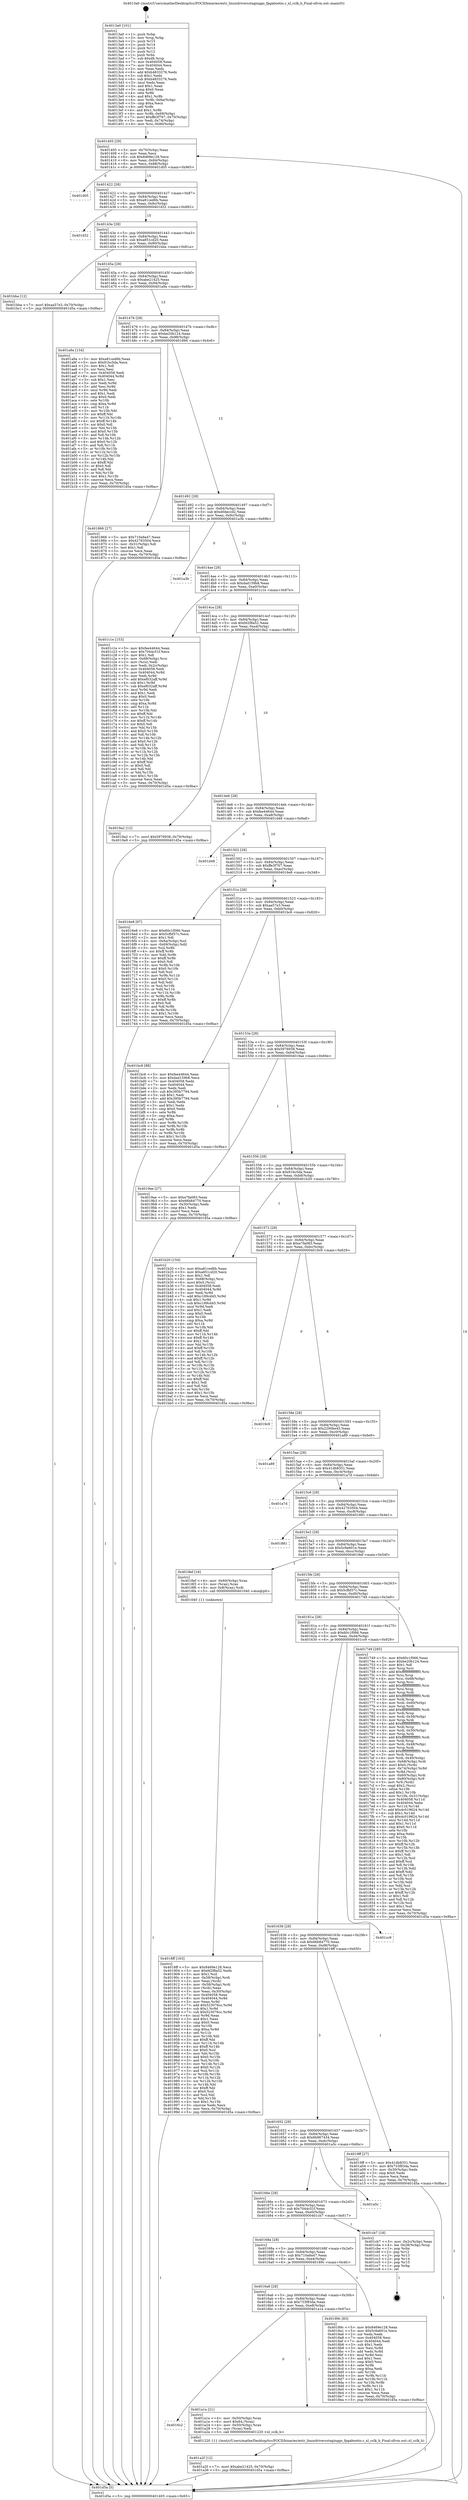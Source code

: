 digraph "0x4013a0" {
  label = "0x4013a0 (/mnt/c/Users/mathe/Desktop/tcc/POCII/binaries/extr_linuxdriversstaginggs_fpgabootio.c_xl_cclk_b_Final-ollvm.out::main(0))"
  labelloc = "t"
  node[shape=record]

  Entry [label="",width=0.3,height=0.3,shape=circle,fillcolor=black,style=filled]
  "0x401405" [label="{
     0x401405 [29]\l
     | [instrs]\l
     &nbsp;&nbsp;0x401405 \<+3\>: mov -0x70(%rbp),%eax\l
     &nbsp;&nbsp;0x401408 \<+2\>: mov %eax,%ecx\l
     &nbsp;&nbsp;0x40140a \<+6\>: sub $0x8469e128,%ecx\l
     &nbsp;&nbsp;0x401410 \<+6\>: mov %eax,-0x84(%rbp)\l
     &nbsp;&nbsp;0x401416 \<+6\>: mov %ecx,-0x88(%rbp)\l
     &nbsp;&nbsp;0x40141c \<+6\>: je 0000000000401d05 \<main+0x965\>\l
  }"]
  "0x401d05" [label="{
     0x401d05\l
  }", style=dashed]
  "0x401422" [label="{
     0x401422 [28]\l
     | [instrs]\l
     &nbsp;&nbsp;0x401422 \<+5\>: jmp 0000000000401427 \<main+0x87\>\l
     &nbsp;&nbsp;0x401427 \<+6\>: mov -0x84(%rbp),%eax\l
     &nbsp;&nbsp;0x40142d \<+5\>: sub $0xa81ced6b,%eax\l
     &nbsp;&nbsp;0x401432 \<+6\>: mov %eax,-0x8c(%rbp)\l
     &nbsp;&nbsp;0x401438 \<+6\>: je 0000000000401d32 \<main+0x992\>\l
  }"]
  Exit [label="",width=0.3,height=0.3,shape=circle,fillcolor=black,style=filled,peripheries=2]
  "0x401d32" [label="{
     0x401d32\l
  }", style=dashed]
  "0x40143e" [label="{
     0x40143e [28]\l
     | [instrs]\l
     &nbsp;&nbsp;0x40143e \<+5\>: jmp 0000000000401443 \<main+0xa3\>\l
     &nbsp;&nbsp;0x401443 \<+6\>: mov -0x84(%rbp),%eax\l
     &nbsp;&nbsp;0x401449 \<+5\>: sub $0xa851cd20,%eax\l
     &nbsp;&nbsp;0x40144e \<+6\>: mov %eax,-0x90(%rbp)\l
     &nbsp;&nbsp;0x401454 \<+6\>: je 0000000000401bba \<main+0x81a\>\l
  }"]
  "0x401a2f" [label="{
     0x401a2f [12]\l
     | [instrs]\l
     &nbsp;&nbsp;0x401a2f \<+7\>: movl $0xabe21425,-0x70(%rbp)\l
     &nbsp;&nbsp;0x401a36 \<+5\>: jmp 0000000000401d5a \<main+0x9ba\>\l
  }"]
  "0x401bba" [label="{
     0x401bba [12]\l
     | [instrs]\l
     &nbsp;&nbsp;0x401bba \<+7\>: movl $0xaa57e3,-0x70(%rbp)\l
     &nbsp;&nbsp;0x401bc1 \<+5\>: jmp 0000000000401d5a \<main+0x9ba\>\l
  }"]
  "0x40145a" [label="{
     0x40145a [28]\l
     | [instrs]\l
     &nbsp;&nbsp;0x40145a \<+5\>: jmp 000000000040145f \<main+0xbf\>\l
     &nbsp;&nbsp;0x40145f \<+6\>: mov -0x84(%rbp),%eax\l
     &nbsp;&nbsp;0x401465 \<+5\>: sub $0xabe21425,%eax\l
     &nbsp;&nbsp;0x40146a \<+6\>: mov %eax,-0x94(%rbp)\l
     &nbsp;&nbsp;0x401470 \<+6\>: je 0000000000401a9a \<main+0x6fa\>\l
  }"]
  "0x4016c2" [label="{
     0x4016c2\l
  }", style=dashed]
  "0x401a9a" [label="{
     0x401a9a [134]\l
     | [instrs]\l
     &nbsp;&nbsp;0x401a9a \<+5\>: mov $0xa81ced6b,%eax\l
     &nbsp;&nbsp;0x401a9f \<+5\>: mov $0x91bc5da,%ecx\l
     &nbsp;&nbsp;0x401aa4 \<+2\>: mov $0x1,%dl\l
     &nbsp;&nbsp;0x401aa6 \<+2\>: xor %esi,%esi\l
     &nbsp;&nbsp;0x401aa8 \<+7\>: mov 0x404058,%edi\l
     &nbsp;&nbsp;0x401aaf \<+8\>: mov 0x404044,%r8d\l
     &nbsp;&nbsp;0x401ab7 \<+3\>: sub $0x1,%esi\l
     &nbsp;&nbsp;0x401aba \<+3\>: mov %edi,%r9d\l
     &nbsp;&nbsp;0x401abd \<+3\>: add %esi,%r9d\l
     &nbsp;&nbsp;0x401ac0 \<+4\>: imul %r9d,%edi\l
     &nbsp;&nbsp;0x401ac4 \<+3\>: and $0x1,%edi\l
     &nbsp;&nbsp;0x401ac7 \<+3\>: cmp $0x0,%edi\l
     &nbsp;&nbsp;0x401aca \<+4\>: sete %r10b\l
     &nbsp;&nbsp;0x401ace \<+4\>: cmp $0xa,%r8d\l
     &nbsp;&nbsp;0x401ad2 \<+4\>: setl %r11b\l
     &nbsp;&nbsp;0x401ad6 \<+3\>: mov %r10b,%bl\l
     &nbsp;&nbsp;0x401ad9 \<+3\>: xor $0xff,%bl\l
     &nbsp;&nbsp;0x401adc \<+3\>: mov %r11b,%r14b\l
     &nbsp;&nbsp;0x401adf \<+4\>: xor $0xff,%r14b\l
     &nbsp;&nbsp;0x401ae3 \<+3\>: xor $0x0,%dl\l
     &nbsp;&nbsp;0x401ae6 \<+3\>: mov %bl,%r15b\l
     &nbsp;&nbsp;0x401ae9 \<+4\>: and $0x0,%r15b\l
     &nbsp;&nbsp;0x401aed \<+3\>: and %dl,%r10b\l
     &nbsp;&nbsp;0x401af0 \<+3\>: mov %r14b,%r12b\l
     &nbsp;&nbsp;0x401af3 \<+4\>: and $0x0,%r12b\l
     &nbsp;&nbsp;0x401af7 \<+3\>: and %dl,%r11b\l
     &nbsp;&nbsp;0x401afa \<+3\>: or %r10b,%r15b\l
     &nbsp;&nbsp;0x401afd \<+3\>: or %r11b,%r12b\l
     &nbsp;&nbsp;0x401b00 \<+3\>: xor %r12b,%r15b\l
     &nbsp;&nbsp;0x401b03 \<+3\>: or %r14b,%bl\l
     &nbsp;&nbsp;0x401b06 \<+3\>: xor $0xff,%bl\l
     &nbsp;&nbsp;0x401b09 \<+3\>: or $0x0,%dl\l
     &nbsp;&nbsp;0x401b0c \<+2\>: and %dl,%bl\l
     &nbsp;&nbsp;0x401b0e \<+3\>: or %bl,%r15b\l
     &nbsp;&nbsp;0x401b11 \<+4\>: test $0x1,%r15b\l
     &nbsp;&nbsp;0x401b15 \<+3\>: cmovne %ecx,%eax\l
     &nbsp;&nbsp;0x401b18 \<+3\>: mov %eax,-0x70(%rbp)\l
     &nbsp;&nbsp;0x401b1b \<+5\>: jmp 0000000000401d5a \<main+0x9ba\>\l
  }"]
  "0x401476" [label="{
     0x401476 [28]\l
     | [instrs]\l
     &nbsp;&nbsp;0x401476 \<+5\>: jmp 000000000040147b \<main+0xdb\>\l
     &nbsp;&nbsp;0x40147b \<+6\>: mov -0x84(%rbp),%eax\l
     &nbsp;&nbsp;0x401481 \<+5\>: sub $0xbe20b124,%eax\l
     &nbsp;&nbsp;0x401486 \<+6\>: mov %eax,-0x98(%rbp)\l
     &nbsp;&nbsp;0x40148c \<+6\>: je 0000000000401866 \<main+0x4c6\>\l
  }"]
  "0x401a1a" [label="{
     0x401a1a [21]\l
     | [instrs]\l
     &nbsp;&nbsp;0x401a1a \<+4\>: mov -0x50(%rbp),%rax\l
     &nbsp;&nbsp;0x401a1e \<+6\>: movl $0x64,(%rax)\l
     &nbsp;&nbsp;0x401a24 \<+4\>: mov -0x50(%rbp),%rax\l
     &nbsp;&nbsp;0x401a28 \<+2\>: mov (%rax),%edi\l
     &nbsp;&nbsp;0x401a2a \<+5\>: call 0000000000401220 \<xl_cclk_b\>\l
     | [calls]\l
     &nbsp;&nbsp;0x401220 \{1\} (/mnt/c/Users/mathe/Desktop/tcc/POCII/binaries/extr_linuxdriversstaginggs_fpgabootio.c_xl_cclk_b_Final-ollvm.out::xl_cclk_b)\l
  }"]
  "0x401866" [label="{
     0x401866 [27]\l
     | [instrs]\l
     &nbsp;&nbsp;0x401866 \<+5\>: mov $0x710a9a47,%eax\l
     &nbsp;&nbsp;0x40186b \<+5\>: mov $0x42763504,%ecx\l
     &nbsp;&nbsp;0x401870 \<+3\>: mov -0x31(%rbp),%dl\l
     &nbsp;&nbsp;0x401873 \<+3\>: test $0x1,%dl\l
     &nbsp;&nbsp;0x401876 \<+3\>: cmovne %ecx,%eax\l
     &nbsp;&nbsp;0x401879 \<+3\>: mov %eax,-0x70(%rbp)\l
     &nbsp;&nbsp;0x40187c \<+5\>: jmp 0000000000401d5a \<main+0x9ba\>\l
  }"]
  "0x401492" [label="{
     0x401492 [28]\l
     | [instrs]\l
     &nbsp;&nbsp;0x401492 \<+5\>: jmp 0000000000401497 \<main+0xf7\>\l
     &nbsp;&nbsp;0x401497 \<+6\>: mov -0x84(%rbp),%eax\l
     &nbsp;&nbsp;0x40149d \<+5\>: sub $0xd0deccd2,%eax\l
     &nbsp;&nbsp;0x4014a2 \<+6\>: mov %eax,-0x9c(%rbp)\l
     &nbsp;&nbsp;0x4014a8 \<+6\>: je 0000000000401a3b \<main+0x69b\>\l
  }"]
  "0x4018ff" [label="{
     0x4018ff [163]\l
     | [instrs]\l
     &nbsp;&nbsp;0x4018ff \<+5\>: mov $0x8469e128,%ecx\l
     &nbsp;&nbsp;0x401904 \<+5\>: mov $0xfd2f8a52,%edx\l
     &nbsp;&nbsp;0x401909 \<+3\>: mov $0x1,%sil\l
     &nbsp;&nbsp;0x40190c \<+4\>: mov -0x58(%rbp),%rdi\l
     &nbsp;&nbsp;0x401910 \<+2\>: mov %eax,(%rdi)\l
     &nbsp;&nbsp;0x401912 \<+4\>: mov -0x58(%rbp),%rdi\l
     &nbsp;&nbsp;0x401916 \<+2\>: mov (%rdi),%eax\l
     &nbsp;&nbsp;0x401918 \<+3\>: mov %eax,-0x30(%rbp)\l
     &nbsp;&nbsp;0x40191b \<+7\>: mov 0x404058,%eax\l
     &nbsp;&nbsp;0x401922 \<+8\>: mov 0x404044,%r8d\l
     &nbsp;&nbsp;0x40192a \<+3\>: mov %eax,%r9d\l
     &nbsp;&nbsp;0x40192d \<+7\>: add $0x523076cc,%r9d\l
     &nbsp;&nbsp;0x401934 \<+4\>: sub $0x1,%r9d\l
     &nbsp;&nbsp;0x401938 \<+7\>: sub $0x523076cc,%r9d\l
     &nbsp;&nbsp;0x40193f \<+4\>: imul %r9d,%eax\l
     &nbsp;&nbsp;0x401943 \<+3\>: and $0x1,%eax\l
     &nbsp;&nbsp;0x401946 \<+3\>: cmp $0x0,%eax\l
     &nbsp;&nbsp;0x401949 \<+4\>: sete %r10b\l
     &nbsp;&nbsp;0x40194d \<+4\>: cmp $0xa,%r8d\l
     &nbsp;&nbsp;0x401951 \<+4\>: setl %r11b\l
     &nbsp;&nbsp;0x401955 \<+3\>: mov %r10b,%bl\l
     &nbsp;&nbsp;0x401958 \<+3\>: xor $0xff,%bl\l
     &nbsp;&nbsp;0x40195b \<+3\>: mov %r11b,%r14b\l
     &nbsp;&nbsp;0x40195e \<+4\>: xor $0xff,%r14b\l
     &nbsp;&nbsp;0x401962 \<+4\>: xor $0x0,%sil\l
     &nbsp;&nbsp;0x401966 \<+3\>: mov %bl,%r15b\l
     &nbsp;&nbsp;0x401969 \<+4\>: and $0x0,%r15b\l
     &nbsp;&nbsp;0x40196d \<+3\>: and %sil,%r10b\l
     &nbsp;&nbsp;0x401970 \<+3\>: mov %r14b,%r12b\l
     &nbsp;&nbsp;0x401973 \<+4\>: and $0x0,%r12b\l
     &nbsp;&nbsp;0x401977 \<+3\>: and %sil,%r11b\l
     &nbsp;&nbsp;0x40197a \<+3\>: or %r10b,%r15b\l
     &nbsp;&nbsp;0x40197d \<+3\>: or %r11b,%r12b\l
     &nbsp;&nbsp;0x401980 \<+3\>: xor %r12b,%r15b\l
     &nbsp;&nbsp;0x401983 \<+3\>: or %r14b,%bl\l
     &nbsp;&nbsp;0x401986 \<+3\>: xor $0xff,%bl\l
     &nbsp;&nbsp;0x401989 \<+4\>: or $0x0,%sil\l
     &nbsp;&nbsp;0x40198d \<+3\>: and %sil,%bl\l
     &nbsp;&nbsp;0x401990 \<+3\>: or %bl,%r15b\l
     &nbsp;&nbsp;0x401993 \<+4\>: test $0x1,%r15b\l
     &nbsp;&nbsp;0x401997 \<+3\>: cmovne %edx,%ecx\l
     &nbsp;&nbsp;0x40199a \<+3\>: mov %ecx,-0x70(%rbp)\l
     &nbsp;&nbsp;0x40199d \<+5\>: jmp 0000000000401d5a \<main+0x9ba\>\l
  }"]
  "0x401a3b" [label="{
     0x401a3b\l
  }", style=dashed]
  "0x4014ae" [label="{
     0x4014ae [28]\l
     | [instrs]\l
     &nbsp;&nbsp;0x4014ae \<+5\>: jmp 00000000004014b3 \<main+0x113\>\l
     &nbsp;&nbsp;0x4014b3 \<+6\>: mov -0x84(%rbp),%eax\l
     &nbsp;&nbsp;0x4014b9 \<+5\>: sub $0xdad159b8,%eax\l
     &nbsp;&nbsp;0x4014be \<+6\>: mov %eax,-0xa0(%rbp)\l
     &nbsp;&nbsp;0x4014c4 \<+6\>: je 0000000000401c1e \<main+0x87e\>\l
  }"]
  "0x4016a6" [label="{
     0x4016a6 [28]\l
     | [instrs]\l
     &nbsp;&nbsp;0x4016a6 \<+5\>: jmp 00000000004016ab \<main+0x30b\>\l
     &nbsp;&nbsp;0x4016ab \<+6\>: mov -0x84(%rbp),%eax\l
     &nbsp;&nbsp;0x4016b1 \<+5\>: sub $0x733f83da,%eax\l
     &nbsp;&nbsp;0x4016b6 \<+6\>: mov %eax,-0xe8(%rbp)\l
     &nbsp;&nbsp;0x4016bc \<+6\>: je 0000000000401a1a \<main+0x67a\>\l
  }"]
  "0x401c1e" [label="{
     0x401c1e [153]\l
     | [instrs]\l
     &nbsp;&nbsp;0x401c1e \<+5\>: mov $0xfee44644,%eax\l
     &nbsp;&nbsp;0x401c23 \<+5\>: mov $0x7044c51f,%ecx\l
     &nbsp;&nbsp;0x401c28 \<+2\>: mov $0x1,%dl\l
     &nbsp;&nbsp;0x401c2a \<+4\>: mov -0x68(%rbp),%rsi\l
     &nbsp;&nbsp;0x401c2e \<+2\>: mov (%rsi),%edi\l
     &nbsp;&nbsp;0x401c30 \<+3\>: mov %edi,-0x2c(%rbp)\l
     &nbsp;&nbsp;0x401c33 \<+7\>: mov 0x404058,%edi\l
     &nbsp;&nbsp;0x401c3a \<+8\>: mov 0x404044,%r8d\l
     &nbsp;&nbsp;0x401c42 \<+3\>: mov %edi,%r9d\l
     &nbsp;&nbsp;0x401c45 \<+7\>: add $0xef032aff,%r9d\l
     &nbsp;&nbsp;0x401c4c \<+4\>: sub $0x1,%r9d\l
     &nbsp;&nbsp;0x401c50 \<+7\>: sub $0xef032aff,%r9d\l
     &nbsp;&nbsp;0x401c57 \<+4\>: imul %r9d,%edi\l
     &nbsp;&nbsp;0x401c5b \<+3\>: and $0x1,%edi\l
     &nbsp;&nbsp;0x401c5e \<+3\>: cmp $0x0,%edi\l
     &nbsp;&nbsp;0x401c61 \<+4\>: sete %r10b\l
     &nbsp;&nbsp;0x401c65 \<+4\>: cmp $0xa,%r8d\l
     &nbsp;&nbsp;0x401c69 \<+4\>: setl %r11b\l
     &nbsp;&nbsp;0x401c6d \<+3\>: mov %r10b,%bl\l
     &nbsp;&nbsp;0x401c70 \<+3\>: xor $0xff,%bl\l
     &nbsp;&nbsp;0x401c73 \<+3\>: mov %r11b,%r14b\l
     &nbsp;&nbsp;0x401c76 \<+4\>: xor $0xff,%r14b\l
     &nbsp;&nbsp;0x401c7a \<+3\>: xor $0x0,%dl\l
     &nbsp;&nbsp;0x401c7d \<+3\>: mov %bl,%r15b\l
     &nbsp;&nbsp;0x401c80 \<+4\>: and $0x0,%r15b\l
     &nbsp;&nbsp;0x401c84 \<+3\>: and %dl,%r10b\l
     &nbsp;&nbsp;0x401c87 \<+3\>: mov %r14b,%r12b\l
     &nbsp;&nbsp;0x401c8a \<+4\>: and $0x0,%r12b\l
     &nbsp;&nbsp;0x401c8e \<+3\>: and %dl,%r11b\l
     &nbsp;&nbsp;0x401c91 \<+3\>: or %r10b,%r15b\l
     &nbsp;&nbsp;0x401c94 \<+3\>: or %r11b,%r12b\l
     &nbsp;&nbsp;0x401c97 \<+3\>: xor %r12b,%r15b\l
     &nbsp;&nbsp;0x401c9a \<+3\>: or %r14b,%bl\l
     &nbsp;&nbsp;0x401c9d \<+3\>: xor $0xff,%bl\l
     &nbsp;&nbsp;0x401ca0 \<+3\>: or $0x0,%dl\l
     &nbsp;&nbsp;0x401ca3 \<+2\>: and %dl,%bl\l
     &nbsp;&nbsp;0x401ca5 \<+3\>: or %bl,%r15b\l
     &nbsp;&nbsp;0x401ca8 \<+4\>: test $0x1,%r15b\l
     &nbsp;&nbsp;0x401cac \<+3\>: cmovne %ecx,%eax\l
     &nbsp;&nbsp;0x401caf \<+3\>: mov %eax,-0x70(%rbp)\l
     &nbsp;&nbsp;0x401cb2 \<+5\>: jmp 0000000000401d5a \<main+0x9ba\>\l
  }"]
  "0x4014ca" [label="{
     0x4014ca [28]\l
     | [instrs]\l
     &nbsp;&nbsp;0x4014ca \<+5\>: jmp 00000000004014cf \<main+0x12f\>\l
     &nbsp;&nbsp;0x4014cf \<+6\>: mov -0x84(%rbp),%eax\l
     &nbsp;&nbsp;0x4014d5 \<+5\>: sub $0xfd2f8a52,%eax\l
     &nbsp;&nbsp;0x4014da \<+6\>: mov %eax,-0xa4(%rbp)\l
     &nbsp;&nbsp;0x4014e0 \<+6\>: je 00000000004019a2 \<main+0x602\>\l
  }"]
  "0x40189c" [label="{
     0x40189c [83]\l
     | [instrs]\l
     &nbsp;&nbsp;0x40189c \<+5\>: mov $0x8469e128,%eax\l
     &nbsp;&nbsp;0x4018a1 \<+5\>: mov $0x5c9a601e,%ecx\l
     &nbsp;&nbsp;0x4018a6 \<+2\>: xor %edx,%edx\l
     &nbsp;&nbsp;0x4018a8 \<+7\>: mov 0x404058,%esi\l
     &nbsp;&nbsp;0x4018af \<+7\>: mov 0x404044,%edi\l
     &nbsp;&nbsp;0x4018b6 \<+3\>: sub $0x1,%edx\l
     &nbsp;&nbsp;0x4018b9 \<+3\>: mov %esi,%r8d\l
     &nbsp;&nbsp;0x4018bc \<+3\>: add %edx,%r8d\l
     &nbsp;&nbsp;0x4018bf \<+4\>: imul %r8d,%esi\l
     &nbsp;&nbsp;0x4018c3 \<+3\>: and $0x1,%esi\l
     &nbsp;&nbsp;0x4018c6 \<+3\>: cmp $0x0,%esi\l
     &nbsp;&nbsp;0x4018c9 \<+4\>: sete %r9b\l
     &nbsp;&nbsp;0x4018cd \<+3\>: cmp $0xa,%edi\l
     &nbsp;&nbsp;0x4018d0 \<+4\>: setl %r10b\l
     &nbsp;&nbsp;0x4018d4 \<+3\>: mov %r9b,%r11b\l
     &nbsp;&nbsp;0x4018d7 \<+3\>: and %r10b,%r11b\l
     &nbsp;&nbsp;0x4018da \<+3\>: xor %r10b,%r9b\l
     &nbsp;&nbsp;0x4018dd \<+3\>: or %r9b,%r11b\l
     &nbsp;&nbsp;0x4018e0 \<+4\>: test $0x1,%r11b\l
     &nbsp;&nbsp;0x4018e4 \<+3\>: cmovne %ecx,%eax\l
     &nbsp;&nbsp;0x4018e7 \<+3\>: mov %eax,-0x70(%rbp)\l
     &nbsp;&nbsp;0x4018ea \<+5\>: jmp 0000000000401d5a \<main+0x9ba\>\l
  }"]
  "0x4019a2" [label="{
     0x4019a2 [12]\l
     | [instrs]\l
     &nbsp;&nbsp;0x4019a2 \<+7\>: movl $0x5976938,-0x70(%rbp)\l
     &nbsp;&nbsp;0x4019a9 \<+5\>: jmp 0000000000401d5a \<main+0x9ba\>\l
  }"]
  "0x4014e6" [label="{
     0x4014e6 [28]\l
     | [instrs]\l
     &nbsp;&nbsp;0x4014e6 \<+5\>: jmp 00000000004014eb \<main+0x14b\>\l
     &nbsp;&nbsp;0x4014eb \<+6\>: mov -0x84(%rbp),%eax\l
     &nbsp;&nbsp;0x4014f1 \<+5\>: sub $0xfee44644,%eax\l
     &nbsp;&nbsp;0x4014f6 \<+6\>: mov %eax,-0xa8(%rbp)\l
     &nbsp;&nbsp;0x4014fc \<+6\>: je 0000000000401d48 \<main+0x9a8\>\l
  }"]
  "0x40168a" [label="{
     0x40168a [28]\l
     | [instrs]\l
     &nbsp;&nbsp;0x40168a \<+5\>: jmp 000000000040168f \<main+0x2ef\>\l
     &nbsp;&nbsp;0x40168f \<+6\>: mov -0x84(%rbp),%eax\l
     &nbsp;&nbsp;0x401695 \<+5\>: sub $0x710a9a47,%eax\l
     &nbsp;&nbsp;0x40169a \<+6\>: mov %eax,-0xe4(%rbp)\l
     &nbsp;&nbsp;0x4016a0 \<+6\>: je 000000000040189c \<main+0x4fc\>\l
  }"]
  "0x401d48" [label="{
     0x401d48\l
  }", style=dashed]
  "0x401502" [label="{
     0x401502 [28]\l
     | [instrs]\l
     &nbsp;&nbsp;0x401502 \<+5\>: jmp 0000000000401507 \<main+0x167\>\l
     &nbsp;&nbsp;0x401507 \<+6\>: mov -0x84(%rbp),%eax\l
     &nbsp;&nbsp;0x40150d \<+5\>: sub $0xffe3f767,%eax\l
     &nbsp;&nbsp;0x401512 \<+6\>: mov %eax,-0xac(%rbp)\l
     &nbsp;&nbsp;0x401518 \<+6\>: je 00000000004016e8 \<main+0x348\>\l
  }"]
  "0x401cb7" [label="{
     0x401cb7 [18]\l
     | [instrs]\l
     &nbsp;&nbsp;0x401cb7 \<+3\>: mov -0x2c(%rbp),%eax\l
     &nbsp;&nbsp;0x401cba \<+4\>: lea -0x28(%rbp),%rsp\l
     &nbsp;&nbsp;0x401cbe \<+1\>: pop %rbx\l
     &nbsp;&nbsp;0x401cbf \<+2\>: pop %r12\l
     &nbsp;&nbsp;0x401cc1 \<+2\>: pop %r13\l
     &nbsp;&nbsp;0x401cc3 \<+2\>: pop %r14\l
     &nbsp;&nbsp;0x401cc5 \<+2\>: pop %r15\l
     &nbsp;&nbsp;0x401cc7 \<+1\>: pop %rbp\l
     &nbsp;&nbsp;0x401cc8 \<+1\>: ret\l
  }"]
  "0x4016e8" [label="{
     0x4016e8 [97]\l
     | [instrs]\l
     &nbsp;&nbsp;0x4016e8 \<+5\>: mov $0x60c1f066,%eax\l
     &nbsp;&nbsp;0x4016ed \<+5\>: mov $0x5cfbf37c,%ecx\l
     &nbsp;&nbsp;0x4016f2 \<+2\>: mov $0x1,%dl\l
     &nbsp;&nbsp;0x4016f4 \<+4\>: mov -0x6a(%rbp),%sil\l
     &nbsp;&nbsp;0x4016f8 \<+4\>: mov -0x69(%rbp),%dil\l
     &nbsp;&nbsp;0x4016fc \<+3\>: mov %sil,%r8b\l
     &nbsp;&nbsp;0x4016ff \<+4\>: xor $0xff,%r8b\l
     &nbsp;&nbsp;0x401703 \<+3\>: mov %dil,%r9b\l
     &nbsp;&nbsp;0x401706 \<+4\>: xor $0xff,%r9b\l
     &nbsp;&nbsp;0x40170a \<+3\>: xor $0x0,%dl\l
     &nbsp;&nbsp;0x40170d \<+3\>: mov %r8b,%r10b\l
     &nbsp;&nbsp;0x401710 \<+4\>: and $0x0,%r10b\l
     &nbsp;&nbsp;0x401714 \<+3\>: and %dl,%sil\l
     &nbsp;&nbsp;0x401717 \<+3\>: mov %r9b,%r11b\l
     &nbsp;&nbsp;0x40171a \<+4\>: and $0x0,%r11b\l
     &nbsp;&nbsp;0x40171e \<+3\>: and %dl,%dil\l
     &nbsp;&nbsp;0x401721 \<+3\>: or %sil,%r10b\l
     &nbsp;&nbsp;0x401724 \<+3\>: or %dil,%r11b\l
     &nbsp;&nbsp;0x401727 \<+3\>: xor %r11b,%r10b\l
     &nbsp;&nbsp;0x40172a \<+3\>: or %r9b,%r8b\l
     &nbsp;&nbsp;0x40172d \<+4\>: xor $0xff,%r8b\l
     &nbsp;&nbsp;0x401731 \<+3\>: or $0x0,%dl\l
     &nbsp;&nbsp;0x401734 \<+3\>: and %dl,%r8b\l
     &nbsp;&nbsp;0x401737 \<+3\>: or %r8b,%r10b\l
     &nbsp;&nbsp;0x40173a \<+4\>: test $0x1,%r10b\l
     &nbsp;&nbsp;0x40173e \<+3\>: cmovne %ecx,%eax\l
     &nbsp;&nbsp;0x401741 \<+3\>: mov %eax,-0x70(%rbp)\l
     &nbsp;&nbsp;0x401744 \<+5\>: jmp 0000000000401d5a \<main+0x9ba\>\l
  }"]
  "0x40151e" [label="{
     0x40151e [28]\l
     | [instrs]\l
     &nbsp;&nbsp;0x40151e \<+5\>: jmp 0000000000401523 \<main+0x183\>\l
     &nbsp;&nbsp;0x401523 \<+6\>: mov -0x84(%rbp),%eax\l
     &nbsp;&nbsp;0x401529 \<+5\>: sub $0xaa57e3,%eax\l
     &nbsp;&nbsp;0x40152e \<+6\>: mov %eax,-0xb0(%rbp)\l
     &nbsp;&nbsp;0x401534 \<+6\>: je 0000000000401bc6 \<main+0x826\>\l
  }"]
  "0x401d5a" [label="{
     0x401d5a [5]\l
     | [instrs]\l
     &nbsp;&nbsp;0x401d5a \<+5\>: jmp 0000000000401405 \<main+0x65\>\l
  }"]
  "0x4013a0" [label="{
     0x4013a0 [101]\l
     | [instrs]\l
     &nbsp;&nbsp;0x4013a0 \<+1\>: push %rbp\l
     &nbsp;&nbsp;0x4013a1 \<+3\>: mov %rsp,%rbp\l
     &nbsp;&nbsp;0x4013a4 \<+2\>: push %r15\l
     &nbsp;&nbsp;0x4013a6 \<+2\>: push %r14\l
     &nbsp;&nbsp;0x4013a8 \<+2\>: push %r13\l
     &nbsp;&nbsp;0x4013aa \<+2\>: push %r12\l
     &nbsp;&nbsp;0x4013ac \<+1\>: push %rbx\l
     &nbsp;&nbsp;0x4013ad \<+7\>: sub $0xd8,%rsp\l
     &nbsp;&nbsp;0x4013b4 \<+7\>: mov 0x404058,%eax\l
     &nbsp;&nbsp;0x4013bb \<+7\>: mov 0x404044,%ecx\l
     &nbsp;&nbsp;0x4013c2 \<+2\>: mov %eax,%edx\l
     &nbsp;&nbsp;0x4013c4 \<+6\>: add $0xb4833276,%edx\l
     &nbsp;&nbsp;0x4013ca \<+3\>: sub $0x1,%edx\l
     &nbsp;&nbsp;0x4013cd \<+6\>: sub $0xb4833276,%edx\l
     &nbsp;&nbsp;0x4013d3 \<+3\>: imul %edx,%eax\l
     &nbsp;&nbsp;0x4013d6 \<+3\>: and $0x1,%eax\l
     &nbsp;&nbsp;0x4013d9 \<+3\>: cmp $0x0,%eax\l
     &nbsp;&nbsp;0x4013dc \<+4\>: sete %r8b\l
     &nbsp;&nbsp;0x4013e0 \<+4\>: and $0x1,%r8b\l
     &nbsp;&nbsp;0x4013e4 \<+4\>: mov %r8b,-0x6a(%rbp)\l
     &nbsp;&nbsp;0x4013e8 \<+3\>: cmp $0xa,%ecx\l
     &nbsp;&nbsp;0x4013eb \<+4\>: setl %r8b\l
     &nbsp;&nbsp;0x4013ef \<+4\>: and $0x1,%r8b\l
     &nbsp;&nbsp;0x4013f3 \<+4\>: mov %r8b,-0x69(%rbp)\l
     &nbsp;&nbsp;0x4013f7 \<+7\>: movl $0xffe3f767,-0x70(%rbp)\l
     &nbsp;&nbsp;0x4013fe \<+3\>: mov %edi,-0x74(%rbp)\l
     &nbsp;&nbsp;0x401401 \<+4\>: mov %rsi,-0x80(%rbp)\l
  }"]
  "0x40166e" [label="{
     0x40166e [28]\l
     | [instrs]\l
     &nbsp;&nbsp;0x40166e \<+5\>: jmp 0000000000401673 \<main+0x2d3\>\l
     &nbsp;&nbsp;0x401673 \<+6\>: mov -0x84(%rbp),%eax\l
     &nbsp;&nbsp;0x401679 \<+5\>: sub $0x7044c51f,%eax\l
     &nbsp;&nbsp;0x40167e \<+6\>: mov %eax,-0xe0(%rbp)\l
     &nbsp;&nbsp;0x401684 \<+6\>: je 0000000000401cb7 \<main+0x917\>\l
  }"]
  "0x401bc6" [label="{
     0x401bc6 [88]\l
     | [instrs]\l
     &nbsp;&nbsp;0x401bc6 \<+5\>: mov $0xfee44644,%eax\l
     &nbsp;&nbsp;0x401bcb \<+5\>: mov $0xdad159b8,%ecx\l
     &nbsp;&nbsp;0x401bd0 \<+7\>: mov 0x404058,%edx\l
     &nbsp;&nbsp;0x401bd7 \<+7\>: mov 0x404044,%esi\l
     &nbsp;&nbsp;0x401bde \<+2\>: mov %edx,%edi\l
     &nbsp;&nbsp;0x401be0 \<+6\>: sub $0x395b7794,%edi\l
     &nbsp;&nbsp;0x401be6 \<+3\>: sub $0x1,%edi\l
     &nbsp;&nbsp;0x401be9 \<+6\>: add $0x395b7794,%edi\l
     &nbsp;&nbsp;0x401bef \<+3\>: imul %edi,%edx\l
     &nbsp;&nbsp;0x401bf2 \<+3\>: and $0x1,%edx\l
     &nbsp;&nbsp;0x401bf5 \<+3\>: cmp $0x0,%edx\l
     &nbsp;&nbsp;0x401bf8 \<+4\>: sete %r8b\l
     &nbsp;&nbsp;0x401bfc \<+3\>: cmp $0xa,%esi\l
     &nbsp;&nbsp;0x401bff \<+4\>: setl %r9b\l
     &nbsp;&nbsp;0x401c03 \<+3\>: mov %r8b,%r10b\l
     &nbsp;&nbsp;0x401c06 \<+3\>: and %r9b,%r10b\l
     &nbsp;&nbsp;0x401c09 \<+3\>: xor %r9b,%r8b\l
     &nbsp;&nbsp;0x401c0c \<+3\>: or %r8b,%r10b\l
     &nbsp;&nbsp;0x401c0f \<+4\>: test $0x1,%r10b\l
     &nbsp;&nbsp;0x401c13 \<+3\>: cmovne %ecx,%eax\l
     &nbsp;&nbsp;0x401c16 \<+3\>: mov %eax,-0x70(%rbp)\l
     &nbsp;&nbsp;0x401c19 \<+5\>: jmp 0000000000401d5a \<main+0x9ba\>\l
  }"]
  "0x40153a" [label="{
     0x40153a [28]\l
     | [instrs]\l
     &nbsp;&nbsp;0x40153a \<+5\>: jmp 000000000040153f \<main+0x19f\>\l
     &nbsp;&nbsp;0x40153f \<+6\>: mov -0x84(%rbp),%eax\l
     &nbsp;&nbsp;0x401545 \<+5\>: sub $0x5976938,%eax\l
     &nbsp;&nbsp;0x40154a \<+6\>: mov %eax,-0xb4(%rbp)\l
     &nbsp;&nbsp;0x401550 \<+6\>: je 00000000004019ae \<main+0x60e\>\l
  }"]
  "0x401a5c" [label="{
     0x401a5c\l
  }", style=dashed]
  "0x4019ae" [label="{
     0x4019ae [27]\l
     | [instrs]\l
     &nbsp;&nbsp;0x4019ae \<+5\>: mov $0xe7fa083,%eax\l
     &nbsp;&nbsp;0x4019b3 \<+5\>: mov $0x66b84770,%ecx\l
     &nbsp;&nbsp;0x4019b8 \<+3\>: mov -0x30(%rbp),%edx\l
     &nbsp;&nbsp;0x4019bb \<+3\>: cmp $0x1,%edx\l
     &nbsp;&nbsp;0x4019be \<+3\>: cmovl %ecx,%eax\l
     &nbsp;&nbsp;0x4019c1 \<+3\>: mov %eax,-0x70(%rbp)\l
     &nbsp;&nbsp;0x4019c4 \<+5\>: jmp 0000000000401d5a \<main+0x9ba\>\l
  }"]
  "0x401556" [label="{
     0x401556 [28]\l
     | [instrs]\l
     &nbsp;&nbsp;0x401556 \<+5\>: jmp 000000000040155b \<main+0x1bb\>\l
     &nbsp;&nbsp;0x40155b \<+6\>: mov -0x84(%rbp),%eax\l
     &nbsp;&nbsp;0x401561 \<+5\>: sub $0x91bc5da,%eax\l
     &nbsp;&nbsp;0x401566 \<+6\>: mov %eax,-0xb8(%rbp)\l
     &nbsp;&nbsp;0x40156c \<+6\>: je 0000000000401b20 \<main+0x780\>\l
  }"]
  "0x401652" [label="{
     0x401652 [28]\l
     | [instrs]\l
     &nbsp;&nbsp;0x401652 \<+5\>: jmp 0000000000401657 \<main+0x2b7\>\l
     &nbsp;&nbsp;0x401657 \<+6\>: mov -0x84(%rbp),%eax\l
     &nbsp;&nbsp;0x40165d \<+5\>: sub $0x6b967434,%eax\l
     &nbsp;&nbsp;0x401662 \<+6\>: mov %eax,-0xdc(%rbp)\l
     &nbsp;&nbsp;0x401668 \<+6\>: je 0000000000401a5c \<main+0x6bc\>\l
  }"]
  "0x401b20" [label="{
     0x401b20 [154]\l
     | [instrs]\l
     &nbsp;&nbsp;0x401b20 \<+5\>: mov $0xa81ced6b,%eax\l
     &nbsp;&nbsp;0x401b25 \<+5\>: mov $0xa851cd20,%ecx\l
     &nbsp;&nbsp;0x401b2a \<+2\>: mov $0x1,%dl\l
     &nbsp;&nbsp;0x401b2c \<+4\>: mov -0x68(%rbp),%rsi\l
     &nbsp;&nbsp;0x401b30 \<+6\>: movl $0x0,(%rsi)\l
     &nbsp;&nbsp;0x401b36 \<+7\>: mov 0x404058,%edi\l
     &nbsp;&nbsp;0x401b3d \<+8\>: mov 0x404044,%r8d\l
     &nbsp;&nbsp;0x401b45 \<+3\>: mov %edi,%r9d\l
     &nbsp;&nbsp;0x401b48 \<+7\>: add $0xc189cd45,%r9d\l
     &nbsp;&nbsp;0x401b4f \<+4\>: sub $0x1,%r9d\l
     &nbsp;&nbsp;0x401b53 \<+7\>: sub $0xc189cd45,%r9d\l
     &nbsp;&nbsp;0x401b5a \<+4\>: imul %r9d,%edi\l
     &nbsp;&nbsp;0x401b5e \<+3\>: and $0x1,%edi\l
     &nbsp;&nbsp;0x401b61 \<+3\>: cmp $0x0,%edi\l
     &nbsp;&nbsp;0x401b64 \<+4\>: sete %r10b\l
     &nbsp;&nbsp;0x401b68 \<+4\>: cmp $0xa,%r8d\l
     &nbsp;&nbsp;0x401b6c \<+4\>: setl %r11b\l
     &nbsp;&nbsp;0x401b70 \<+3\>: mov %r10b,%bl\l
     &nbsp;&nbsp;0x401b73 \<+3\>: xor $0xff,%bl\l
     &nbsp;&nbsp;0x401b76 \<+3\>: mov %r11b,%r14b\l
     &nbsp;&nbsp;0x401b79 \<+4\>: xor $0xff,%r14b\l
     &nbsp;&nbsp;0x401b7d \<+3\>: xor $0x1,%dl\l
     &nbsp;&nbsp;0x401b80 \<+3\>: mov %bl,%r15b\l
     &nbsp;&nbsp;0x401b83 \<+4\>: and $0xff,%r15b\l
     &nbsp;&nbsp;0x401b87 \<+3\>: and %dl,%r10b\l
     &nbsp;&nbsp;0x401b8a \<+3\>: mov %r14b,%r12b\l
     &nbsp;&nbsp;0x401b8d \<+4\>: and $0xff,%r12b\l
     &nbsp;&nbsp;0x401b91 \<+3\>: and %dl,%r11b\l
     &nbsp;&nbsp;0x401b94 \<+3\>: or %r10b,%r15b\l
     &nbsp;&nbsp;0x401b97 \<+3\>: or %r11b,%r12b\l
     &nbsp;&nbsp;0x401b9a \<+3\>: xor %r12b,%r15b\l
     &nbsp;&nbsp;0x401b9d \<+3\>: or %r14b,%bl\l
     &nbsp;&nbsp;0x401ba0 \<+3\>: xor $0xff,%bl\l
     &nbsp;&nbsp;0x401ba3 \<+3\>: or $0x1,%dl\l
     &nbsp;&nbsp;0x401ba6 \<+2\>: and %dl,%bl\l
     &nbsp;&nbsp;0x401ba8 \<+3\>: or %bl,%r15b\l
     &nbsp;&nbsp;0x401bab \<+4\>: test $0x1,%r15b\l
     &nbsp;&nbsp;0x401baf \<+3\>: cmovne %ecx,%eax\l
     &nbsp;&nbsp;0x401bb2 \<+3\>: mov %eax,-0x70(%rbp)\l
     &nbsp;&nbsp;0x401bb5 \<+5\>: jmp 0000000000401d5a \<main+0x9ba\>\l
  }"]
  "0x401572" [label="{
     0x401572 [28]\l
     | [instrs]\l
     &nbsp;&nbsp;0x401572 \<+5\>: jmp 0000000000401577 \<main+0x1d7\>\l
     &nbsp;&nbsp;0x401577 \<+6\>: mov -0x84(%rbp),%eax\l
     &nbsp;&nbsp;0x40157d \<+5\>: sub $0xe7fa083,%eax\l
     &nbsp;&nbsp;0x401582 \<+6\>: mov %eax,-0xbc(%rbp)\l
     &nbsp;&nbsp;0x401588 \<+6\>: je 00000000004019c9 \<main+0x629\>\l
  }"]
  "0x4019ff" [label="{
     0x4019ff [27]\l
     | [instrs]\l
     &nbsp;&nbsp;0x4019ff \<+5\>: mov $0x41db8351,%eax\l
     &nbsp;&nbsp;0x401a04 \<+5\>: mov $0x733f83da,%ecx\l
     &nbsp;&nbsp;0x401a09 \<+3\>: mov -0x30(%rbp),%edx\l
     &nbsp;&nbsp;0x401a0c \<+3\>: cmp $0x0,%edx\l
     &nbsp;&nbsp;0x401a0f \<+3\>: cmove %ecx,%eax\l
     &nbsp;&nbsp;0x401a12 \<+3\>: mov %eax,-0x70(%rbp)\l
     &nbsp;&nbsp;0x401a15 \<+5\>: jmp 0000000000401d5a \<main+0x9ba\>\l
  }"]
  "0x4019c9" [label="{
     0x4019c9\l
  }", style=dashed]
  "0x40158e" [label="{
     0x40158e [28]\l
     | [instrs]\l
     &nbsp;&nbsp;0x40158e \<+5\>: jmp 0000000000401593 \<main+0x1f3\>\l
     &nbsp;&nbsp;0x401593 \<+6\>: mov -0x84(%rbp),%eax\l
     &nbsp;&nbsp;0x401599 \<+5\>: sub $0x2290be45,%eax\l
     &nbsp;&nbsp;0x40159e \<+6\>: mov %eax,-0xc0(%rbp)\l
     &nbsp;&nbsp;0x4015a4 \<+6\>: je 0000000000401a89 \<main+0x6e9\>\l
  }"]
  "0x401636" [label="{
     0x401636 [28]\l
     | [instrs]\l
     &nbsp;&nbsp;0x401636 \<+5\>: jmp 000000000040163b \<main+0x29b\>\l
     &nbsp;&nbsp;0x40163b \<+6\>: mov -0x84(%rbp),%eax\l
     &nbsp;&nbsp;0x401641 \<+5\>: sub $0x66b84770,%eax\l
     &nbsp;&nbsp;0x401646 \<+6\>: mov %eax,-0xd8(%rbp)\l
     &nbsp;&nbsp;0x40164c \<+6\>: je 00000000004019ff \<main+0x65f\>\l
  }"]
  "0x401a89" [label="{
     0x401a89\l
  }", style=dashed]
  "0x4015aa" [label="{
     0x4015aa [28]\l
     | [instrs]\l
     &nbsp;&nbsp;0x4015aa \<+5\>: jmp 00000000004015af \<main+0x20f\>\l
     &nbsp;&nbsp;0x4015af \<+6\>: mov -0x84(%rbp),%eax\l
     &nbsp;&nbsp;0x4015b5 \<+5\>: sub $0x41db8351,%eax\l
     &nbsp;&nbsp;0x4015ba \<+6\>: mov %eax,-0xc4(%rbp)\l
     &nbsp;&nbsp;0x4015c0 \<+6\>: je 0000000000401a7d \<main+0x6dd\>\l
  }"]
  "0x401cc9" [label="{
     0x401cc9\l
  }", style=dashed]
  "0x401a7d" [label="{
     0x401a7d\l
  }", style=dashed]
  "0x4015c6" [label="{
     0x4015c6 [28]\l
     | [instrs]\l
     &nbsp;&nbsp;0x4015c6 \<+5\>: jmp 00000000004015cb \<main+0x22b\>\l
     &nbsp;&nbsp;0x4015cb \<+6\>: mov -0x84(%rbp),%eax\l
     &nbsp;&nbsp;0x4015d1 \<+5\>: sub $0x42763504,%eax\l
     &nbsp;&nbsp;0x4015d6 \<+6\>: mov %eax,-0xc8(%rbp)\l
     &nbsp;&nbsp;0x4015dc \<+6\>: je 0000000000401881 \<main+0x4e1\>\l
  }"]
  "0x40161a" [label="{
     0x40161a [28]\l
     | [instrs]\l
     &nbsp;&nbsp;0x40161a \<+5\>: jmp 000000000040161f \<main+0x27f\>\l
     &nbsp;&nbsp;0x40161f \<+6\>: mov -0x84(%rbp),%eax\l
     &nbsp;&nbsp;0x401625 \<+5\>: sub $0x60c1f066,%eax\l
     &nbsp;&nbsp;0x40162a \<+6\>: mov %eax,-0xd4(%rbp)\l
     &nbsp;&nbsp;0x401630 \<+6\>: je 0000000000401cc9 \<main+0x929\>\l
  }"]
  "0x401881" [label="{
     0x401881\l
  }", style=dashed]
  "0x4015e2" [label="{
     0x4015e2 [28]\l
     | [instrs]\l
     &nbsp;&nbsp;0x4015e2 \<+5\>: jmp 00000000004015e7 \<main+0x247\>\l
     &nbsp;&nbsp;0x4015e7 \<+6\>: mov -0x84(%rbp),%eax\l
     &nbsp;&nbsp;0x4015ed \<+5\>: sub $0x5c9a601e,%eax\l
     &nbsp;&nbsp;0x4015f2 \<+6\>: mov %eax,-0xcc(%rbp)\l
     &nbsp;&nbsp;0x4015f8 \<+6\>: je 00000000004018ef \<main+0x54f\>\l
  }"]
  "0x401749" [label="{
     0x401749 [285]\l
     | [instrs]\l
     &nbsp;&nbsp;0x401749 \<+5\>: mov $0x60c1f066,%eax\l
     &nbsp;&nbsp;0x40174e \<+5\>: mov $0xbe20b124,%ecx\l
     &nbsp;&nbsp;0x401753 \<+2\>: mov $0x1,%dl\l
     &nbsp;&nbsp;0x401755 \<+3\>: mov %rsp,%rsi\l
     &nbsp;&nbsp;0x401758 \<+4\>: add $0xfffffffffffffff0,%rsi\l
     &nbsp;&nbsp;0x40175c \<+3\>: mov %rsi,%rsp\l
     &nbsp;&nbsp;0x40175f \<+4\>: mov %rsi,-0x68(%rbp)\l
     &nbsp;&nbsp;0x401763 \<+3\>: mov %rsp,%rsi\l
     &nbsp;&nbsp;0x401766 \<+4\>: add $0xfffffffffffffff0,%rsi\l
     &nbsp;&nbsp;0x40176a \<+3\>: mov %rsi,%rsp\l
     &nbsp;&nbsp;0x40176d \<+3\>: mov %rsp,%rdi\l
     &nbsp;&nbsp;0x401770 \<+4\>: add $0xfffffffffffffff0,%rdi\l
     &nbsp;&nbsp;0x401774 \<+3\>: mov %rdi,%rsp\l
     &nbsp;&nbsp;0x401777 \<+4\>: mov %rdi,-0x60(%rbp)\l
     &nbsp;&nbsp;0x40177b \<+3\>: mov %rsp,%rdi\l
     &nbsp;&nbsp;0x40177e \<+4\>: add $0xfffffffffffffff0,%rdi\l
     &nbsp;&nbsp;0x401782 \<+3\>: mov %rdi,%rsp\l
     &nbsp;&nbsp;0x401785 \<+4\>: mov %rdi,-0x58(%rbp)\l
     &nbsp;&nbsp;0x401789 \<+3\>: mov %rsp,%rdi\l
     &nbsp;&nbsp;0x40178c \<+4\>: add $0xfffffffffffffff0,%rdi\l
     &nbsp;&nbsp;0x401790 \<+3\>: mov %rdi,%rsp\l
     &nbsp;&nbsp;0x401793 \<+4\>: mov %rdi,-0x50(%rbp)\l
     &nbsp;&nbsp;0x401797 \<+3\>: mov %rsp,%rdi\l
     &nbsp;&nbsp;0x40179a \<+4\>: add $0xfffffffffffffff0,%rdi\l
     &nbsp;&nbsp;0x40179e \<+3\>: mov %rdi,%rsp\l
     &nbsp;&nbsp;0x4017a1 \<+4\>: mov %rdi,-0x48(%rbp)\l
     &nbsp;&nbsp;0x4017a5 \<+3\>: mov %rsp,%rdi\l
     &nbsp;&nbsp;0x4017a8 \<+4\>: add $0xfffffffffffffff0,%rdi\l
     &nbsp;&nbsp;0x4017ac \<+3\>: mov %rdi,%rsp\l
     &nbsp;&nbsp;0x4017af \<+4\>: mov %rdi,-0x40(%rbp)\l
     &nbsp;&nbsp;0x4017b3 \<+4\>: mov -0x68(%rbp),%rdi\l
     &nbsp;&nbsp;0x4017b7 \<+6\>: movl $0x0,(%rdi)\l
     &nbsp;&nbsp;0x4017bd \<+4\>: mov -0x74(%rbp),%r8d\l
     &nbsp;&nbsp;0x4017c1 \<+3\>: mov %r8d,(%rsi)\l
     &nbsp;&nbsp;0x4017c4 \<+4\>: mov -0x60(%rbp),%rdi\l
     &nbsp;&nbsp;0x4017c8 \<+4\>: mov -0x80(%rbp),%r9\l
     &nbsp;&nbsp;0x4017cc \<+3\>: mov %r9,(%rdi)\l
     &nbsp;&nbsp;0x4017cf \<+3\>: cmpl $0x2,(%rsi)\l
     &nbsp;&nbsp;0x4017d2 \<+4\>: setne %r10b\l
     &nbsp;&nbsp;0x4017d6 \<+4\>: and $0x1,%r10b\l
     &nbsp;&nbsp;0x4017da \<+4\>: mov %r10b,-0x31(%rbp)\l
     &nbsp;&nbsp;0x4017de \<+8\>: mov 0x404058,%r11d\l
     &nbsp;&nbsp;0x4017e6 \<+7\>: mov 0x404044,%ebx\l
     &nbsp;&nbsp;0x4017ed \<+3\>: mov %r11d,%r14d\l
     &nbsp;&nbsp;0x4017f0 \<+7\>: add $0x4c019624,%r14d\l
     &nbsp;&nbsp;0x4017f7 \<+4\>: sub $0x1,%r14d\l
     &nbsp;&nbsp;0x4017fb \<+7\>: sub $0x4c019624,%r14d\l
     &nbsp;&nbsp;0x401802 \<+4\>: imul %r14d,%r11d\l
     &nbsp;&nbsp;0x401806 \<+4\>: and $0x1,%r11d\l
     &nbsp;&nbsp;0x40180a \<+4\>: cmp $0x0,%r11d\l
     &nbsp;&nbsp;0x40180e \<+4\>: sete %r10b\l
     &nbsp;&nbsp;0x401812 \<+3\>: cmp $0xa,%ebx\l
     &nbsp;&nbsp;0x401815 \<+4\>: setl %r15b\l
     &nbsp;&nbsp;0x401819 \<+3\>: mov %r10b,%r12b\l
     &nbsp;&nbsp;0x40181c \<+4\>: xor $0xff,%r12b\l
     &nbsp;&nbsp;0x401820 \<+3\>: mov %r15b,%r13b\l
     &nbsp;&nbsp;0x401823 \<+4\>: xor $0xff,%r13b\l
     &nbsp;&nbsp;0x401827 \<+3\>: xor $0x1,%dl\l
     &nbsp;&nbsp;0x40182a \<+3\>: mov %r12b,%sil\l
     &nbsp;&nbsp;0x40182d \<+4\>: and $0xff,%sil\l
     &nbsp;&nbsp;0x401831 \<+3\>: and %dl,%r10b\l
     &nbsp;&nbsp;0x401834 \<+3\>: mov %r13b,%dil\l
     &nbsp;&nbsp;0x401837 \<+4\>: and $0xff,%dil\l
     &nbsp;&nbsp;0x40183b \<+3\>: and %dl,%r15b\l
     &nbsp;&nbsp;0x40183e \<+3\>: or %r10b,%sil\l
     &nbsp;&nbsp;0x401841 \<+3\>: or %r15b,%dil\l
     &nbsp;&nbsp;0x401844 \<+3\>: xor %dil,%sil\l
     &nbsp;&nbsp;0x401847 \<+3\>: or %r13b,%r12b\l
     &nbsp;&nbsp;0x40184a \<+4\>: xor $0xff,%r12b\l
     &nbsp;&nbsp;0x40184e \<+3\>: or $0x1,%dl\l
     &nbsp;&nbsp;0x401851 \<+3\>: and %dl,%r12b\l
     &nbsp;&nbsp;0x401854 \<+3\>: or %r12b,%sil\l
     &nbsp;&nbsp;0x401857 \<+4\>: test $0x1,%sil\l
     &nbsp;&nbsp;0x40185b \<+3\>: cmovne %ecx,%eax\l
     &nbsp;&nbsp;0x40185e \<+3\>: mov %eax,-0x70(%rbp)\l
     &nbsp;&nbsp;0x401861 \<+5\>: jmp 0000000000401d5a \<main+0x9ba\>\l
  }"]
  "0x4018ef" [label="{
     0x4018ef [16]\l
     | [instrs]\l
     &nbsp;&nbsp;0x4018ef \<+4\>: mov -0x60(%rbp),%rax\l
     &nbsp;&nbsp;0x4018f3 \<+3\>: mov (%rax),%rax\l
     &nbsp;&nbsp;0x4018f6 \<+4\>: mov 0x8(%rax),%rdi\l
     &nbsp;&nbsp;0x4018fa \<+5\>: call 0000000000401040 \<atoi@plt\>\l
     | [calls]\l
     &nbsp;&nbsp;0x401040 \{1\} (unknown)\l
  }"]
  "0x4015fe" [label="{
     0x4015fe [28]\l
     | [instrs]\l
     &nbsp;&nbsp;0x4015fe \<+5\>: jmp 0000000000401603 \<main+0x263\>\l
     &nbsp;&nbsp;0x401603 \<+6\>: mov -0x84(%rbp),%eax\l
     &nbsp;&nbsp;0x401609 \<+5\>: sub $0x5cfbf37c,%eax\l
     &nbsp;&nbsp;0x40160e \<+6\>: mov %eax,-0xd0(%rbp)\l
     &nbsp;&nbsp;0x401614 \<+6\>: je 0000000000401749 \<main+0x3a9\>\l
  }"]
  Entry -> "0x4013a0" [label=" 1"]
  "0x401405" -> "0x401d05" [label=" 0"]
  "0x401405" -> "0x401422" [label=" 15"]
  "0x401cb7" -> Exit [label=" 1"]
  "0x401422" -> "0x401d32" [label=" 0"]
  "0x401422" -> "0x40143e" [label=" 15"]
  "0x401c1e" -> "0x401d5a" [label=" 1"]
  "0x40143e" -> "0x401bba" [label=" 1"]
  "0x40143e" -> "0x40145a" [label=" 14"]
  "0x401bc6" -> "0x401d5a" [label=" 1"]
  "0x40145a" -> "0x401a9a" [label=" 1"]
  "0x40145a" -> "0x401476" [label=" 13"]
  "0x401bba" -> "0x401d5a" [label=" 1"]
  "0x401476" -> "0x401866" [label=" 1"]
  "0x401476" -> "0x401492" [label=" 12"]
  "0x401b20" -> "0x401d5a" [label=" 1"]
  "0x401492" -> "0x401a3b" [label=" 0"]
  "0x401492" -> "0x4014ae" [label=" 12"]
  "0x401a2f" -> "0x401d5a" [label=" 1"]
  "0x4014ae" -> "0x401c1e" [label=" 1"]
  "0x4014ae" -> "0x4014ca" [label=" 11"]
  "0x401a1a" -> "0x401a2f" [label=" 1"]
  "0x4014ca" -> "0x4019a2" [label=" 1"]
  "0x4014ca" -> "0x4014e6" [label=" 10"]
  "0x4016a6" -> "0x4016c2" [label=" 0"]
  "0x4014e6" -> "0x401d48" [label=" 0"]
  "0x4014e6" -> "0x401502" [label=" 10"]
  "0x401a9a" -> "0x401d5a" [label=" 1"]
  "0x401502" -> "0x4016e8" [label=" 1"]
  "0x401502" -> "0x40151e" [label=" 9"]
  "0x4016e8" -> "0x401d5a" [label=" 1"]
  "0x4013a0" -> "0x401405" [label=" 1"]
  "0x401d5a" -> "0x401405" [label=" 14"]
  "0x4019ff" -> "0x401d5a" [label=" 1"]
  "0x40151e" -> "0x401bc6" [label=" 1"]
  "0x40151e" -> "0x40153a" [label=" 8"]
  "0x4019a2" -> "0x401d5a" [label=" 1"]
  "0x40153a" -> "0x4019ae" [label=" 1"]
  "0x40153a" -> "0x401556" [label=" 7"]
  "0x4018ff" -> "0x401d5a" [label=" 1"]
  "0x401556" -> "0x401b20" [label=" 1"]
  "0x401556" -> "0x401572" [label=" 6"]
  "0x40189c" -> "0x401d5a" [label=" 1"]
  "0x401572" -> "0x4019c9" [label=" 0"]
  "0x401572" -> "0x40158e" [label=" 6"]
  "0x40168a" -> "0x4016a6" [label=" 1"]
  "0x40158e" -> "0x401a89" [label=" 0"]
  "0x40158e" -> "0x4015aa" [label=" 6"]
  "0x4016a6" -> "0x401a1a" [label=" 1"]
  "0x4015aa" -> "0x401a7d" [label=" 0"]
  "0x4015aa" -> "0x4015c6" [label=" 6"]
  "0x40166e" -> "0x40168a" [label=" 2"]
  "0x4015c6" -> "0x401881" [label=" 0"]
  "0x4015c6" -> "0x4015e2" [label=" 6"]
  "0x401652" -> "0x40166e" [label=" 3"]
  "0x4015e2" -> "0x4018ef" [label=" 1"]
  "0x4015e2" -> "0x4015fe" [label=" 5"]
  "0x401652" -> "0x401a5c" [label=" 0"]
  "0x4015fe" -> "0x401749" [label=" 1"]
  "0x4015fe" -> "0x40161a" [label=" 4"]
  "0x4019ae" -> "0x401d5a" [label=" 1"]
  "0x401749" -> "0x401d5a" [label=" 1"]
  "0x401866" -> "0x401d5a" [label=" 1"]
  "0x40166e" -> "0x401cb7" [label=" 1"]
  "0x40161a" -> "0x401cc9" [label=" 0"]
  "0x40161a" -> "0x401636" [label=" 4"]
  "0x40168a" -> "0x40189c" [label=" 1"]
  "0x401636" -> "0x4019ff" [label=" 1"]
  "0x401636" -> "0x401652" [label=" 3"]
  "0x4018ef" -> "0x4018ff" [label=" 1"]
}
